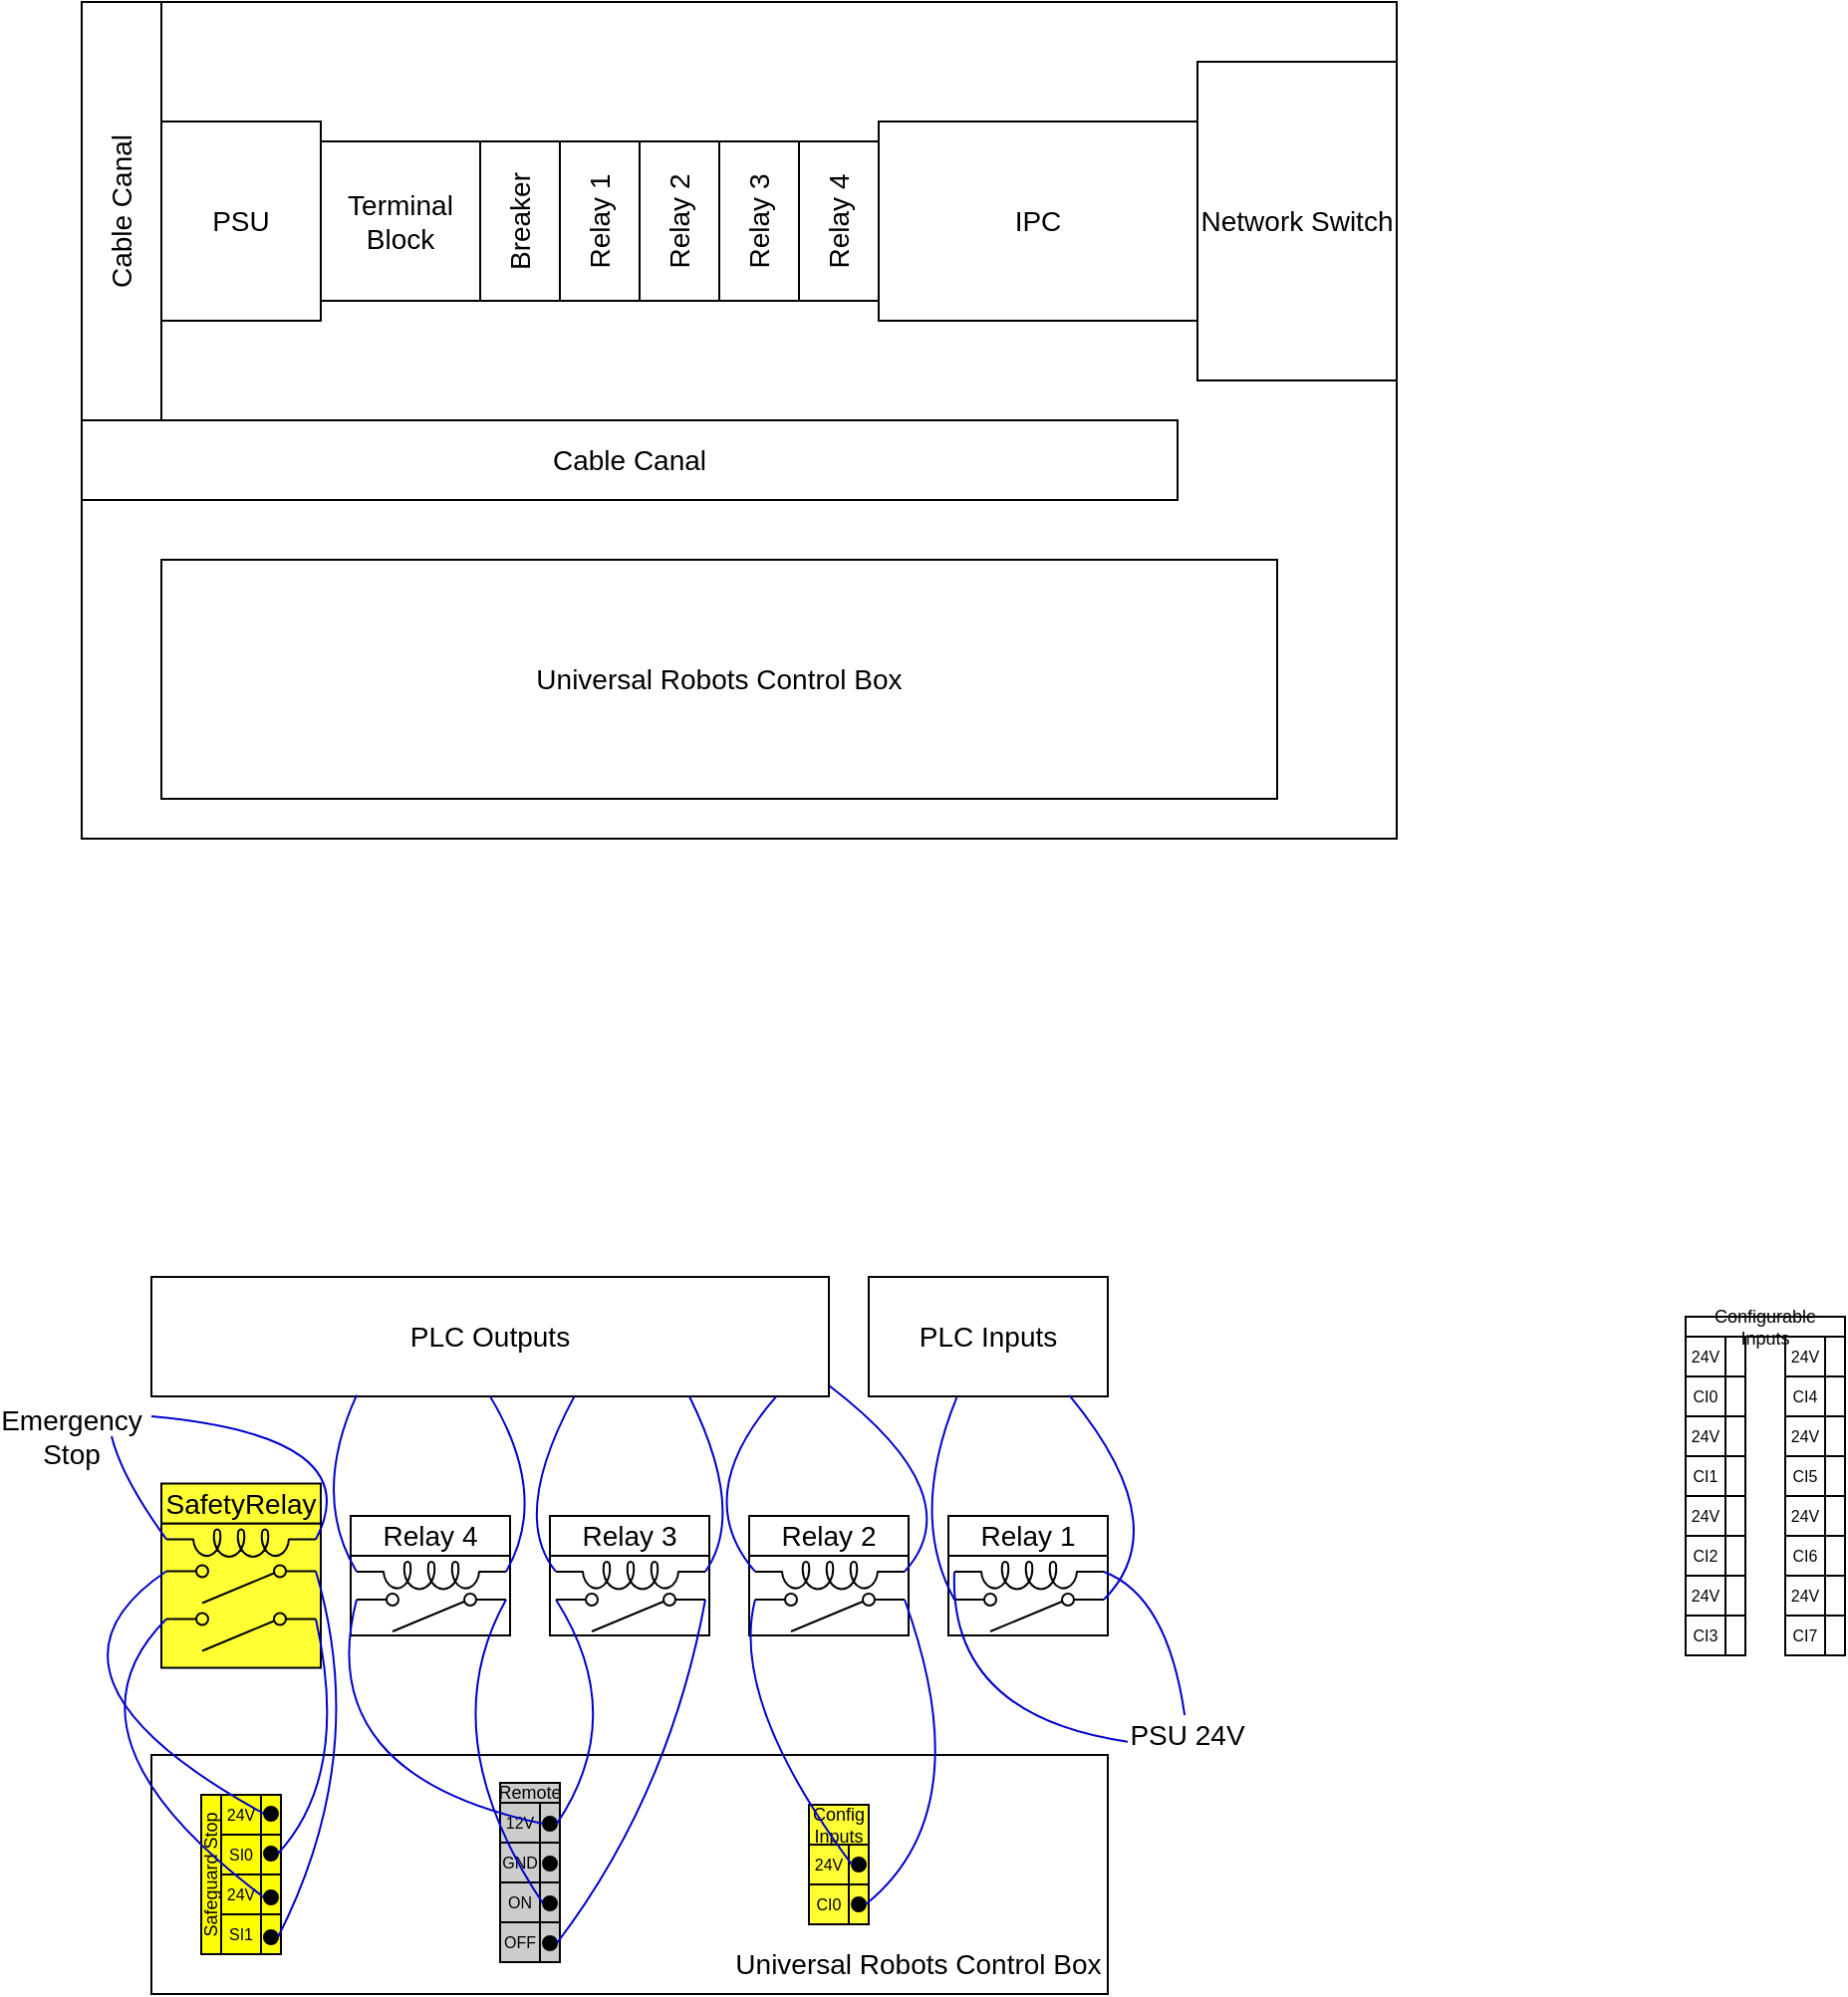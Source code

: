 <mxfile version="20.7.4" type="github">
  <diagram id="Qr0O13sCyCkaR1NoNOQS" name="Page-1">
    <mxGraphModel dx="1116" dy="590" grid="1" gridSize="10" guides="1" tooltips="1" connect="1" arrows="1" fold="1" page="1" pageScale="1" pageWidth="3300" pageHeight="4681" math="0" shadow="0">
      <root>
        <mxCell id="0" />
        <mxCell id="1" parent="0" />
        <mxCell id="ojQcFGe6-04BjamfQOLj-1" value="" style="rounded=0;whiteSpace=wrap;html=1;fillColor=none;" vertex="1" parent="1">
          <mxGeometry x="45" y="40" width="660" height="420" as="geometry" />
        </mxCell>
        <mxCell id="ojQcFGe6-04BjamfQOLj-2" value="Cable Canal" style="rounded=0;whiteSpace=wrap;html=1;fillColor=none;rotation=-90;fontSize=14;" vertex="1" parent="1">
          <mxGeometry x="-40" y="125" width="210" height="40" as="geometry" />
        </mxCell>
        <mxCell id="ojQcFGe6-04BjamfQOLj-3" value="PSU" style="rounded=0;whiteSpace=wrap;html=1;fillColor=none;fontSize=14;" vertex="1" parent="1">
          <mxGeometry x="85" y="100" width="80" height="100" as="geometry" />
        </mxCell>
        <mxCell id="ojQcFGe6-04BjamfQOLj-4" value="Terminal Block" style="rounded=0;whiteSpace=wrap;html=1;fillColor=none;fontSize=14;" vertex="1" parent="1">
          <mxGeometry x="165" y="110" width="80" height="80" as="geometry" />
        </mxCell>
        <mxCell id="ojQcFGe6-04BjamfQOLj-5" value="Breaker" style="rounded=0;whiteSpace=wrap;html=1;fillColor=none;rotation=-90;fontSize=14;" vertex="1" parent="1">
          <mxGeometry x="225" y="130" width="80" height="40" as="geometry" />
        </mxCell>
        <mxCell id="ojQcFGe6-04BjamfQOLj-13" value="Universal Robots Control Box" style="rounded=0;whiteSpace=wrap;html=1;fillColor=none;fontSize=14;" vertex="1" parent="1">
          <mxGeometry x="85" y="320" width="560" height="120" as="geometry" />
        </mxCell>
        <mxCell id="ojQcFGe6-04BjamfQOLj-14" value="&lt;div style=&quot;font-size: 14px;&quot;&gt;Relay 1&lt;/div&gt;" style="rounded=0;whiteSpace=wrap;html=1;fillColor=none;rotation=-90;fontSize=14;" vertex="1" parent="1">
          <mxGeometry x="265" y="130" width="80" height="40" as="geometry" />
        </mxCell>
        <mxCell id="ojQcFGe6-04BjamfQOLj-17" value="&lt;div style=&quot;font-size: 14px;&quot;&gt;Relay 2&lt;br&gt;&lt;/div&gt;" style="rounded=0;whiteSpace=wrap;html=1;fillColor=none;rotation=-90;fontSize=14;" vertex="1" parent="1">
          <mxGeometry x="305" y="130" width="80" height="40" as="geometry" />
        </mxCell>
        <mxCell id="ojQcFGe6-04BjamfQOLj-18" value="&lt;div style=&quot;font-size: 14px;&quot;&gt;Relay 3&lt;/div&gt;" style="rounded=0;whiteSpace=wrap;html=1;fillColor=none;rotation=-90;fontSize=14;" vertex="1" parent="1">
          <mxGeometry x="345" y="130" width="80" height="40" as="geometry" />
        </mxCell>
        <mxCell id="ojQcFGe6-04BjamfQOLj-19" value="&lt;div style=&quot;font-size: 14px;&quot;&gt;Relay 4&lt;/div&gt;" style="rounded=0;whiteSpace=wrap;html=1;fillColor=none;rotation=-90;fontSize=14;" vertex="1" parent="1">
          <mxGeometry x="385" y="130" width="80" height="40" as="geometry" />
        </mxCell>
        <mxCell id="ojQcFGe6-04BjamfQOLj-20" value="Network Switch" style="rounded=0;whiteSpace=wrap;html=1;fillColor=none;fontSize=14;" vertex="1" parent="1">
          <mxGeometry x="605" y="70" width="100" height="160" as="geometry" />
        </mxCell>
        <mxCell id="ojQcFGe6-04BjamfQOLj-21" value="IPC" style="rounded=0;whiteSpace=wrap;html=1;fillColor=none;fontSize=14;" vertex="1" parent="1">
          <mxGeometry x="445" y="100" width="160" height="100" as="geometry" />
        </mxCell>
        <mxCell id="ojQcFGe6-04BjamfQOLj-22" value="Cable Canal" style="rounded=0;whiteSpace=wrap;html=1;fillColor=none;rotation=0;fontSize=14;" vertex="1" parent="1">
          <mxGeometry x="45" y="250" width="550" height="40" as="geometry" />
        </mxCell>
        <mxCell id="ojQcFGe6-04BjamfQOLj-26" value="" style="rounded=0;whiteSpace=wrap;html=1;fillColor=none;fontSize=14;" vertex="1" parent="1">
          <mxGeometry x="80" y="920" width="480" height="120" as="geometry" />
        </mxCell>
        <mxCell id="ojQcFGe6-04BjamfQOLj-32" value="PLC Inputs" style="rounded=0;whiteSpace=wrap;html=1;fontSize=14;fillColor=none;" vertex="1" parent="1">
          <mxGeometry x="440" y="680" width="120" height="60" as="geometry" />
        </mxCell>
        <mxCell id="ojQcFGe6-04BjamfQOLj-33" value="&lt;div&gt;PLC Outputs&lt;/div&gt;" style="rounded=0;whiteSpace=wrap;html=1;fontSize=14;fillColor=none;" vertex="1" parent="1">
          <mxGeometry x="80" y="680" width="340" height="60" as="geometry" />
        </mxCell>
        <mxCell id="ojQcFGe6-04BjamfQOLj-92" value="Configurable Inputs" style="rounded=0;whiteSpace=wrap;html=1;fontSize=9;fillColor=none;rotation=0;" vertex="1" parent="1">
          <mxGeometry x="850" y="700" width="80" height="10" as="geometry" />
        </mxCell>
        <mxCell id="ojQcFGe6-04BjamfQOLj-93" value="24V" style="rounded=0;whiteSpace=wrap;html=1;fontSize=8;fillColor=none;" vertex="1" parent="1">
          <mxGeometry x="850" y="710" width="20" height="20" as="geometry" />
        </mxCell>
        <mxCell id="ojQcFGe6-04BjamfQOLj-94" value="CI0" style="rounded=0;whiteSpace=wrap;html=1;fontSize=8;fillColor=none;" vertex="1" parent="1">
          <mxGeometry x="850" y="730" width="20" height="20" as="geometry" />
        </mxCell>
        <mxCell id="ojQcFGe6-04BjamfQOLj-95" value="24V" style="rounded=0;whiteSpace=wrap;html=1;fontSize=8;fillColor=none;" vertex="1" parent="1">
          <mxGeometry x="850" y="750" width="20" height="20" as="geometry" />
        </mxCell>
        <mxCell id="ojQcFGe6-04BjamfQOLj-96" value="CI1" style="rounded=0;whiteSpace=wrap;html=1;fontSize=8;fillColor=none;" vertex="1" parent="1">
          <mxGeometry x="850" y="770" width="20" height="20" as="geometry" />
        </mxCell>
        <mxCell id="ojQcFGe6-04BjamfQOLj-97" value="" style="rounded=0;whiteSpace=wrap;html=1;fontSize=9;fillColor=none;" vertex="1" parent="1">
          <mxGeometry x="870" y="710" width="10" height="20" as="geometry" />
        </mxCell>
        <mxCell id="ojQcFGe6-04BjamfQOLj-98" value="" style="rounded=0;whiteSpace=wrap;html=1;fontSize=9;fillColor=none;" vertex="1" parent="1">
          <mxGeometry x="870" y="730" width="10" height="20" as="geometry" />
        </mxCell>
        <mxCell id="ojQcFGe6-04BjamfQOLj-99" value="" style="rounded=0;whiteSpace=wrap;html=1;fontSize=9;fillColor=none;" vertex="1" parent="1">
          <mxGeometry x="870" y="750" width="10" height="20" as="geometry" />
        </mxCell>
        <mxCell id="ojQcFGe6-04BjamfQOLj-100" value="" style="rounded=0;whiteSpace=wrap;html=1;fontSize=9;fillColor=none;" vertex="1" parent="1">
          <mxGeometry x="870" y="770" width="10" height="20" as="geometry" />
        </mxCell>
        <mxCell id="ojQcFGe6-04BjamfQOLj-101" value="24V" style="rounded=0;whiteSpace=wrap;html=1;fontSize=8;fillColor=none;" vertex="1" parent="1">
          <mxGeometry x="850" y="790" width="20" height="20" as="geometry" />
        </mxCell>
        <mxCell id="ojQcFGe6-04BjamfQOLj-102" value="CI2" style="rounded=0;whiteSpace=wrap;html=1;fontSize=8;fillColor=none;" vertex="1" parent="1">
          <mxGeometry x="850" y="810" width="20" height="20" as="geometry" />
        </mxCell>
        <mxCell id="ojQcFGe6-04BjamfQOLj-103" value="24V" style="rounded=0;whiteSpace=wrap;html=1;fontSize=8;fillColor=none;" vertex="1" parent="1">
          <mxGeometry x="850" y="830" width="20" height="20" as="geometry" />
        </mxCell>
        <mxCell id="ojQcFGe6-04BjamfQOLj-104" value="CI3" style="rounded=0;whiteSpace=wrap;html=1;fontSize=8;fillColor=none;" vertex="1" parent="1">
          <mxGeometry x="850" y="850" width="20" height="20" as="geometry" />
        </mxCell>
        <mxCell id="ojQcFGe6-04BjamfQOLj-105" value="" style="rounded=0;whiteSpace=wrap;html=1;fontSize=9;fillColor=none;" vertex="1" parent="1">
          <mxGeometry x="870" y="790" width="10" height="20" as="geometry" />
        </mxCell>
        <mxCell id="ojQcFGe6-04BjamfQOLj-106" value="" style="rounded=0;whiteSpace=wrap;html=1;fontSize=9;fillColor=none;" vertex="1" parent="1">
          <mxGeometry x="870" y="810" width="10" height="20" as="geometry" />
        </mxCell>
        <mxCell id="ojQcFGe6-04BjamfQOLj-107" value="" style="rounded=0;whiteSpace=wrap;html=1;fontSize=9;fillColor=none;" vertex="1" parent="1">
          <mxGeometry x="870" y="830" width="10" height="20" as="geometry" />
        </mxCell>
        <mxCell id="ojQcFGe6-04BjamfQOLj-108" value="" style="rounded=0;whiteSpace=wrap;html=1;fontSize=9;fillColor=none;" vertex="1" parent="1">
          <mxGeometry x="870" y="850" width="10" height="20" as="geometry" />
        </mxCell>
        <mxCell id="ojQcFGe6-04BjamfQOLj-109" value="24V" style="rounded=0;whiteSpace=wrap;html=1;fontSize=8;fillColor=none;" vertex="1" parent="1">
          <mxGeometry x="900" y="710" width="20" height="20" as="geometry" />
        </mxCell>
        <mxCell id="ojQcFGe6-04BjamfQOLj-110" value="CI4" style="rounded=0;whiteSpace=wrap;html=1;fontSize=8;fillColor=none;" vertex="1" parent="1">
          <mxGeometry x="900" y="730" width="20" height="20" as="geometry" />
        </mxCell>
        <mxCell id="ojQcFGe6-04BjamfQOLj-111" value="24V" style="rounded=0;whiteSpace=wrap;html=1;fontSize=8;fillColor=none;" vertex="1" parent="1">
          <mxGeometry x="900" y="750" width="20" height="20" as="geometry" />
        </mxCell>
        <mxCell id="ojQcFGe6-04BjamfQOLj-112" value="CI5" style="rounded=0;whiteSpace=wrap;html=1;fontSize=8;fillColor=none;" vertex="1" parent="1">
          <mxGeometry x="900" y="770" width="20" height="20" as="geometry" />
        </mxCell>
        <mxCell id="ojQcFGe6-04BjamfQOLj-113" value="" style="rounded=0;whiteSpace=wrap;html=1;fontSize=9;fillColor=none;" vertex="1" parent="1">
          <mxGeometry x="920" y="710" width="10" height="20" as="geometry" />
        </mxCell>
        <mxCell id="ojQcFGe6-04BjamfQOLj-114" value="" style="rounded=0;whiteSpace=wrap;html=1;fontSize=9;fillColor=none;" vertex="1" parent="1">
          <mxGeometry x="920" y="730" width="10" height="20" as="geometry" />
        </mxCell>
        <mxCell id="ojQcFGe6-04BjamfQOLj-115" value="" style="rounded=0;whiteSpace=wrap;html=1;fontSize=9;fillColor=none;" vertex="1" parent="1">
          <mxGeometry x="920" y="750" width="10" height="20" as="geometry" />
        </mxCell>
        <mxCell id="ojQcFGe6-04BjamfQOLj-116" value="" style="rounded=0;whiteSpace=wrap;html=1;fontSize=9;fillColor=none;" vertex="1" parent="1">
          <mxGeometry x="920" y="770" width="10" height="20" as="geometry" />
        </mxCell>
        <mxCell id="ojQcFGe6-04BjamfQOLj-117" value="24V" style="rounded=0;whiteSpace=wrap;html=1;fontSize=8;fillColor=none;" vertex="1" parent="1">
          <mxGeometry x="900" y="790" width="20" height="20" as="geometry" />
        </mxCell>
        <mxCell id="ojQcFGe6-04BjamfQOLj-118" value="CI6" style="rounded=0;whiteSpace=wrap;html=1;fontSize=8;fillColor=none;" vertex="1" parent="1">
          <mxGeometry x="900" y="810" width="20" height="20" as="geometry" />
        </mxCell>
        <mxCell id="ojQcFGe6-04BjamfQOLj-119" value="24V" style="rounded=0;whiteSpace=wrap;html=1;fontSize=8;fillColor=none;" vertex="1" parent="1">
          <mxGeometry x="900" y="830" width="20" height="20" as="geometry" />
        </mxCell>
        <mxCell id="ojQcFGe6-04BjamfQOLj-120" value="CI7" style="rounded=0;whiteSpace=wrap;html=1;fontSize=8;fillColor=none;" vertex="1" parent="1">
          <mxGeometry x="900" y="850" width="20" height="20" as="geometry" />
        </mxCell>
        <mxCell id="ojQcFGe6-04BjamfQOLj-121" value="" style="rounded=0;whiteSpace=wrap;html=1;fontSize=9;fillColor=none;" vertex="1" parent="1">
          <mxGeometry x="920" y="790" width="10" height="20" as="geometry" />
        </mxCell>
        <mxCell id="ojQcFGe6-04BjamfQOLj-122" value="" style="rounded=0;whiteSpace=wrap;html=1;fontSize=9;fillColor=none;" vertex="1" parent="1">
          <mxGeometry x="920" y="810" width="10" height="20" as="geometry" />
        </mxCell>
        <mxCell id="ojQcFGe6-04BjamfQOLj-123" value="" style="rounded=0;whiteSpace=wrap;html=1;fontSize=9;fillColor=none;" vertex="1" parent="1">
          <mxGeometry x="920" y="830" width="10" height="20" as="geometry" />
        </mxCell>
        <mxCell id="ojQcFGe6-04BjamfQOLj-124" value="" style="rounded=0;whiteSpace=wrap;html=1;fontSize=9;fillColor=none;" vertex="1" parent="1">
          <mxGeometry x="920" y="850" width="10" height="20" as="geometry" />
        </mxCell>
        <mxCell id="ojQcFGe6-04BjamfQOLj-158" value="" style="group" vertex="1" connectable="0" parent="1">
          <mxGeometry x="105" y="940" width="45" height="80" as="geometry" />
        </mxCell>
        <mxCell id="ojQcFGe6-04BjamfQOLj-41" value="&lt;div style=&quot;font-size: 9px;&quot;&gt;Safeguard Stop&lt;/div&gt;" style="rounded=0;whiteSpace=wrap;html=1;fontSize=9;fillColor=#ffff00;rotation=-90;" vertex="1" parent="ojQcFGe6-04BjamfQOLj-158">
          <mxGeometry x="-35" y="35" width="80" height="10" as="geometry" />
        </mxCell>
        <mxCell id="ojQcFGe6-04BjamfQOLj-42" value="24V" style="rounded=0;whiteSpace=wrap;html=1;fontSize=8;fillColor=#ffff00;" vertex="1" parent="ojQcFGe6-04BjamfQOLj-158">
          <mxGeometry x="10" width="20" height="20" as="geometry" />
        </mxCell>
        <mxCell id="ojQcFGe6-04BjamfQOLj-43" value="SI0" style="rounded=0;whiteSpace=wrap;html=1;fontSize=8;fillColor=#ffff00;" vertex="1" parent="ojQcFGe6-04BjamfQOLj-158">
          <mxGeometry x="10" y="20" width="20" height="20" as="geometry" />
        </mxCell>
        <mxCell id="ojQcFGe6-04BjamfQOLj-44" value="24V" style="rounded=0;whiteSpace=wrap;html=1;fontSize=8;fillColor=#ffff00;" vertex="1" parent="ojQcFGe6-04BjamfQOLj-158">
          <mxGeometry x="10" y="40" width="20" height="20" as="geometry" />
        </mxCell>
        <mxCell id="ojQcFGe6-04BjamfQOLj-45" value="SI1" style="rounded=0;whiteSpace=wrap;html=1;fontSize=8;fillColor=#ffff00;" vertex="1" parent="ojQcFGe6-04BjamfQOLj-158">
          <mxGeometry x="10" y="60" width="20" height="20" as="geometry" />
        </mxCell>
        <mxCell id="ojQcFGe6-04BjamfQOLj-46" value="" style="rounded=0;whiteSpace=wrap;html=1;fontSize=9;fillColor=#ffff00;" vertex="1" parent="ojQcFGe6-04BjamfQOLj-158">
          <mxGeometry x="30" width="10" height="20" as="geometry" />
        </mxCell>
        <mxCell id="ojQcFGe6-04BjamfQOLj-47" value="" style="rounded=0;whiteSpace=wrap;html=1;fontSize=9;fillColor=#ffff00;" vertex="1" parent="ojQcFGe6-04BjamfQOLj-158">
          <mxGeometry x="30" y="20" width="10" height="20" as="geometry" />
        </mxCell>
        <mxCell id="ojQcFGe6-04BjamfQOLj-48" value="" style="rounded=0;whiteSpace=wrap;html=1;fontSize=9;fillColor=#ffff00;" vertex="1" parent="ojQcFGe6-04BjamfQOLj-158">
          <mxGeometry x="30" y="40" width="10" height="20" as="geometry" />
        </mxCell>
        <mxCell id="ojQcFGe6-04BjamfQOLj-49" value="" style="rounded=0;whiteSpace=wrap;html=1;fontSize=9;fillColor=#ffff00;" vertex="1" parent="ojQcFGe6-04BjamfQOLj-158">
          <mxGeometry x="30" y="60" width="10" height="20" as="geometry" />
        </mxCell>
        <mxCell id="ojQcFGe6-04BjamfQOLj-188" value="" style="ellipse;whiteSpace=wrap;html=1;strokeColor=#000000;fontSize=8;fillColor=#000000;" vertex="1" parent="ojQcFGe6-04BjamfQOLj-158">
          <mxGeometry x="31.5" y="26" width="7" height="7" as="geometry" />
        </mxCell>
        <mxCell id="ojQcFGe6-04BjamfQOLj-189" value="" style="ellipse;whiteSpace=wrap;html=1;strokeColor=#000000;fontSize=8;fillColor=#000000;" vertex="1" parent="ojQcFGe6-04BjamfQOLj-158">
          <mxGeometry x="31.5" y="6" width="7" height="7" as="geometry" />
        </mxCell>
        <mxCell id="ojQcFGe6-04BjamfQOLj-190" value="" style="ellipse;whiteSpace=wrap;html=1;strokeColor=#000000;fontSize=8;fillColor=#000000;" vertex="1" parent="ojQcFGe6-04BjamfQOLj-158">
          <mxGeometry x="31.5" y="68" width="7" height="7" as="geometry" />
        </mxCell>
        <mxCell id="ojQcFGe6-04BjamfQOLj-191" value="" style="ellipse;whiteSpace=wrap;html=1;strokeColor=#000000;fontSize=8;fillColor=#000000;" vertex="1" parent="ojQcFGe6-04BjamfQOLj-158">
          <mxGeometry x="31.5" y="48" width="7" height="7" as="geometry" />
        </mxCell>
        <mxCell id="ojQcFGe6-04BjamfQOLj-159" value="" style="group" vertex="1" connectable="0" parent="1">
          <mxGeometry x="255" y="934" width="30" height="90" as="geometry" />
        </mxCell>
        <mxCell id="ojQcFGe6-04BjamfQOLj-50" value="Remote" style="rounded=0;whiteSpace=wrap;html=1;fontSize=9;fillColor=#CCCCCC;rotation=0;" vertex="1" parent="ojQcFGe6-04BjamfQOLj-159">
          <mxGeometry width="30" height="10" as="geometry" />
        </mxCell>
        <mxCell id="ojQcFGe6-04BjamfQOLj-51" value="12V" style="rounded=0;whiteSpace=wrap;html=1;fontSize=8;fillColor=#CCCCCC;" vertex="1" parent="ojQcFGe6-04BjamfQOLj-159">
          <mxGeometry y="10" width="20" height="20" as="geometry" />
        </mxCell>
        <mxCell id="ojQcFGe6-04BjamfQOLj-52" value="GND" style="rounded=0;whiteSpace=wrap;html=1;fontSize=8;fillColor=#CCCCCC;" vertex="1" parent="ojQcFGe6-04BjamfQOLj-159">
          <mxGeometry y="30" width="20" height="20" as="geometry" />
        </mxCell>
        <mxCell id="ojQcFGe6-04BjamfQOLj-53" value="ON" style="rounded=0;whiteSpace=wrap;html=1;fontSize=8;fillColor=#CCCCCC;" vertex="1" parent="ojQcFGe6-04BjamfQOLj-159">
          <mxGeometry y="50" width="20" height="20" as="geometry" />
        </mxCell>
        <mxCell id="ojQcFGe6-04BjamfQOLj-54" value="OFF" style="rounded=0;whiteSpace=wrap;html=1;fontSize=8;fillColor=#CCCCCC;" vertex="1" parent="ojQcFGe6-04BjamfQOLj-159">
          <mxGeometry y="70" width="20" height="20" as="geometry" />
        </mxCell>
        <mxCell id="ojQcFGe6-04BjamfQOLj-55" value="" style="rounded=0;whiteSpace=wrap;html=1;fontSize=9;fillColor=#CCCCCC;" vertex="1" parent="ojQcFGe6-04BjamfQOLj-159">
          <mxGeometry x="20" y="10" width="10" height="20" as="geometry" />
        </mxCell>
        <mxCell id="ojQcFGe6-04BjamfQOLj-56" value="" style="rounded=0;whiteSpace=wrap;html=1;fontSize=9;fillColor=#CCCCCC;" vertex="1" parent="ojQcFGe6-04BjamfQOLj-159">
          <mxGeometry x="20" y="30" width="10" height="20" as="geometry" />
        </mxCell>
        <mxCell id="ojQcFGe6-04BjamfQOLj-57" value="" style="rounded=0;whiteSpace=wrap;html=1;fontSize=9;fillColor=#CCCCCC;" vertex="1" parent="ojQcFGe6-04BjamfQOLj-159">
          <mxGeometry x="20" y="50" width="10" height="20" as="geometry" />
        </mxCell>
        <mxCell id="ojQcFGe6-04BjamfQOLj-58" value="" style="rounded=0;whiteSpace=wrap;html=1;fontSize=9;fillColor=#CCCCCC;" vertex="1" parent="ojQcFGe6-04BjamfQOLj-159">
          <mxGeometry x="20" y="70" width="10" height="20" as="geometry" />
        </mxCell>
        <mxCell id="ojQcFGe6-04BjamfQOLj-184" value="" style="ellipse;whiteSpace=wrap;html=1;strokeColor=#000000;fontSize=8;fillColor=#000000;" vertex="1" parent="ojQcFGe6-04BjamfQOLj-159">
          <mxGeometry x="21.5" y="77" width="7" height="7" as="geometry" />
        </mxCell>
        <mxCell id="ojQcFGe6-04BjamfQOLj-185" value="" style="ellipse;whiteSpace=wrap;html=1;strokeColor=#000000;fontSize=8;fillColor=#000000;" vertex="1" parent="ojQcFGe6-04BjamfQOLj-159">
          <mxGeometry x="21.5" y="57" width="7" height="7" as="geometry" />
        </mxCell>
        <mxCell id="ojQcFGe6-04BjamfQOLj-186" value="" style="ellipse;whiteSpace=wrap;html=1;strokeColor=#000000;fontSize=8;fillColor=#000000;" vertex="1" parent="ojQcFGe6-04BjamfQOLj-159">
          <mxGeometry x="21.5" y="37" width="7" height="7" as="geometry" />
        </mxCell>
        <mxCell id="ojQcFGe6-04BjamfQOLj-187" value="" style="ellipse;whiteSpace=wrap;html=1;strokeColor=#000000;fontSize=8;fillColor=#000000;" vertex="1" parent="ojQcFGe6-04BjamfQOLj-159">
          <mxGeometry x="21.5" y="17" width="7" height="7" as="geometry" />
        </mxCell>
        <mxCell id="ojQcFGe6-04BjamfQOLj-160" value="" style="group" vertex="1" connectable="0" parent="1">
          <mxGeometry x="410" y="945" width="30" height="60" as="geometry" />
        </mxCell>
        <mxCell id="ojQcFGe6-04BjamfQOLj-125" value="&lt;div&gt;Config Inputs&lt;/div&gt;" style="rounded=0;whiteSpace=wrap;html=1;fontSize=9;fillColor=#FFFF33;rotation=0;" vertex="1" parent="ojQcFGe6-04BjamfQOLj-160">
          <mxGeometry width="30" height="20" as="geometry" />
        </mxCell>
        <mxCell id="ojQcFGe6-04BjamfQOLj-126" value="24V" style="rounded=0;whiteSpace=wrap;html=1;fontSize=8;fillColor=#FFFF33;" vertex="1" parent="ojQcFGe6-04BjamfQOLj-160">
          <mxGeometry y="20" width="20" height="20" as="geometry" />
        </mxCell>
        <mxCell id="ojQcFGe6-04BjamfQOLj-127" value="CI0" style="rounded=0;whiteSpace=wrap;html=1;fontSize=8;fillColor=#FFFF33;" vertex="1" parent="ojQcFGe6-04BjamfQOLj-160">
          <mxGeometry y="40" width="20" height="20" as="geometry" />
        </mxCell>
        <mxCell id="ojQcFGe6-04BjamfQOLj-130" value="" style="rounded=0;whiteSpace=wrap;html=1;fontSize=9;fillColor=#FFFF33;" vertex="1" parent="ojQcFGe6-04BjamfQOLj-160">
          <mxGeometry x="20" y="20" width="10" height="20" as="geometry" />
        </mxCell>
        <mxCell id="ojQcFGe6-04BjamfQOLj-131" value="" style="rounded=0;whiteSpace=wrap;html=1;fontSize=9;fillColor=#FFFF33;" vertex="1" parent="ojQcFGe6-04BjamfQOLj-160">
          <mxGeometry x="20" y="40" width="10" height="20" as="geometry" />
        </mxCell>
        <mxCell id="ojQcFGe6-04BjamfQOLj-180" value="" style="ellipse;whiteSpace=wrap;html=1;strokeColor=#000000;fontSize=8;fillColor=#000000;" vertex="1" parent="ojQcFGe6-04BjamfQOLj-160">
          <mxGeometry x="21.5" y="46.5" width="7" height="7" as="geometry" />
        </mxCell>
        <mxCell id="ojQcFGe6-04BjamfQOLj-183" value="" style="ellipse;whiteSpace=wrap;html=1;strokeColor=#000000;fontSize=8;fillColor=#000000;" vertex="1" parent="ojQcFGe6-04BjamfQOLj-160">
          <mxGeometry x="21.5" y="26.5" width="7" height="7" as="geometry" />
        </mxCell>
        <mxCell id="ojQcFGe6-04BjamfQOLj-207" value="Universal Robots Control Box" style="text;html=1;strokeColor=none;fillColor=none;align=center;verticalAlign=middle;whiteSpace=wrap;rounded=0;fontSize=14;" vertex="1" parent="1">
          <mxGeometry x="370" y="1010" width="190" height="30" as="geometry" />
        </mxCell>
        <mxCell id="ojQcFGe6-04BjamfQOLj-215" value="" style="group" vertex="1" connectable="0" parent="1">
          <mxGeometry x="85" y="783.75" width="80" height="92.5" as="geometry" />
        </mxCell>
        <mxCell id="ojQcFGe6-04BjamfQOLj-165" value="" style="rounded=0;whiteSpace=wrap;html=1;fontSize=14;fillColor=#FFFF33;rotation=90;" vertex="1" parent="ojQcFGe6-04BjamfQOLj-215">
          <mxGeometry x="3.75" y="16.25" width="72.5" height="80" as="geometry" />
        </mxCell>
        <mxCell id="ojQcFGe6-04BjamfQOLj-161" value="SafetyRelay" style="rounded=0;whiteSpace=wrap;html=1;fillColor=#FFFF33;rotation=0;fontSize=14;" vertex="1" parent="ojQcFGe6-04BjamfQOLj-215">
          <mxGeometry width="80" height="20" as="geometry" />
        </mxCell>
        <mxCell id="ojQcFGe6-04BjamfQOLj-163" value="" style="shape=mxgraph.electrical.electro-mechanical.singleSwitch;aspect=fixed;elSwitchState=off;fontSize=14;fillColor=#FFFF33;rotation=180;" vertex="1" parent="ojQcFGe6-04BjamfQOLj-215">
          <mxGeometry x="2.5" y="40" width="75" height="20" as="geometry" />
        </mxCell>
        <mxCell id="ojQcFGe6-04BjamfQOLj-164" value="" style="pointerEvents=1;verticalLabelPosition=bottom;shadow=0;dashed=0;align=center;html=1;verticalAlign=top;shape=mxgraph.electrical.inductors.inductor_5;fontSize=14;fillColor=#FFFF33;rotation=180;" vertex="1" parent="ojQcFGe6-04BjamfQOLj-215">
          <mxGeometry x="2.5" y="23" width="75" height="14" as="geometry" />
        </mxCell>
        <mxCell id="ojQcFGe6-04BjamfQOLj-167" value="" style="shape=mxgraph.electrical.electro-mechanical.singleSwitch;aspect=fixed;elSwitchState=off;fontSize=14;fillColor=#FFFF33;rotation=180;" vertex="1" parent="ojQcFGe6-04BjamfQOLj-215">
          <mxGeometry x="2.5" y="64" width="75" height="20" as="geometry" />
        </mxCell>
        <mxCell id="ojQcFGe6-04BjamfQOLj-241" value="" style="endArrow=none;html=1;fontSize=14;curved=1;exitX=1;exitY=0.645;exitDx=0;exitDy=0;exitPerimeter=0;strokeColor=#0000CC;" edge="1" parent="ojQcFGe6-04BjamfQOLj-215" source="ojQcFGe6-04BjamfQOLj-164">
          <mxGeometry width="50" height="50" relative="1" as="geometry">
            <mxPoint x="3" y="34.88" as="sourcePoint" />
            <mxPoint x="-25" y="-23.75" as="targetPoint" />
            <Array as="points">
              <mxPoint x="-20" y="-3.09" />
            </Array>
          </mxGeometry>
        </mxCell>
        <mxCell id="ojQcFGe6-04BjamfQOLj-216" value="" style="group" vertex="1" connectable="0" parent="1">
          <mxGeometry x="280" y="800" width="80" height="60" as="geometry" />
        </mxCell>
        <mxCell id="ojQcFGe6-04BjamfQOLj-206" value="" style="rounded=0;whiteSpace=wrap;html=1;fontSize=14;fillColor=none;rotation=90;" vertex="1" parent="ojQcFGe6-04BjamfQOLj-216">
          <mxGeometry x="20" width="40" height="80" as="geometry" />
        </mxCell>
        <mxCell id="ojQcFGe6-04BjamfQOLj-202" value="&lt;div style=&quot;font-size: 14px;&quot;&gt;Relay 3&lt;/div&gt;" style="rounded=0;whiteSpace=wrap;html=1;fillColor=none;rotation=0;fontSize=14;" vertex="1" parent="ojQcFGe6-04BjamfQOLj-216">
          <mxGeometry width="80" height="20" as="geometry" />
        </mxCell>
        <mxCell id="ojQcFGe6-04BjamfQOLj-204" value="" style="shape=mxgraph.electrical.electro-mechanical.singleSwitch;aspect=fixed;elSwitchState=off;fontSize=14;fillColor=none;rotation=180;" vertex="1" parent="ojQcFGe6-04BjamfQOLj-216">
          <mxGeometry x="3" y="38" width="75" height="20" as="geometry" />
        </mxCell>
        <mxCell id="ojQcFGe6-04BjamfQOLj-205" value="" style="pointerEvents=1;verticalLabelPosition=bottom;shadow=0;dashed=0;align=center;html=1;verticalAlign=top;shape=mxgraph.electrical.inductors.inductor_5;fontSize=14;fillColor=none;rotation=180;" vertex="1" parent="ojQcFGe6-04BjamfQOLj-216">
          <mxGeometry x="3" y="23" width="75" height="14" as="geometry" />
        </mxCell>
        <mxCell id="ojQcFGe6-04BjamfQOLj-217" value="" style="group" vertex="1" connectable="0" parent="1">
          <mxGeometry x="180" y="800" width="80" height="60" as="geometry" />
        </mxCell>
        <mxCell id="ojQcFGe6-04BjamfQOLj-218" value="" style="rounded=0;whiteSpace=wrap;html=1;fontSize=14;fillColor=none;rotation=90;" vertex="1" parent="ojQcFGe6-04BjamfQOLj-217">
          <mxGeometry x="20" width="40" height="80" as="geometry" />
        </mxCell>
        <mxCell id="ojQcFGe6-04BjamfQOLj-219" value="&lt;div style=&quot;font-size: 14px;&quot;&gt;Relay 4&lt;br&gt;&lt;/div&gt;" style="rounded=0;whiteSpace=wrap;html=1;fillColor=none;rotation=0;fontSize=14;" vertex="1" parent="ojQcFGe6-04BjamfQOLj-217">
          <mxGeometry width="80" height="20" as="geometry" />
        </mxCell>
        <mxCell id="ojQcFGe6-04BjamfQOLj-220" value="" style="shape=mxgraph.electrical.electro-mechanical.singleSwitch;aspect=fixed;elSwitchState=off;fontSize=14;fillColor=none;rotation=180;" vertex="1" parent="ojQcFGe6-04BjamfQOLj-217">
          <mxGeometry x="3" y="38" width="75" height="20" as="geometry" />
        </mxCell>
        <mxCell id="ojQcFGe6-04BjamfQOLj-221" value="" style="pointerEvents=1;verticalLabelPosition=bottom;shadow=0;dashed=0;align=center;html=1;verticalAlign=top;shape=mxgraph.electrical.inductors.inductor_5;fontSize=14;fillColor=none;rotation=180;" vertex="1" parent="ojQcFGe6-04BjamfQOLj-217">
          <mxGeometry x="3" y="23" width="75" height="14" as="geometry" />
        </mxCell>
        <mxCell id="ojQcFGe6-04BjamfQOLj-223" value="" style="group" vertex="1" connectable="0" parent="1">
          <mxGeometry x="380" y="800" width="80" height="60" as="geometry" />
        </mxCell>
        <mxCell id="ojQcFGe6-04BjamfQOLj-224" value="" style="rounded=0;whiteSpace=wrap;html=1;fontSize=14;fillColor=none;rotation=90;" vertex="1" parent="ojQcFGe6-04BjamfQOLj-223">
          <mxGeometry x="20" width="40" height="80" as="geometry" />
        </mxCell>
        <mxCell id="ojQcFGe6-04BjamfQOLj-225" value="&lt;div style=&quot;font-size: 14px;&quot;&gt;Relay 2&lt;br&gt;&lt;/div&gt;" style="rounded=0;whiteSpace=wrap;html=1;fillColor=none;rotation=0;fontSize=14;" vertex="1" parent="ojQcFGe6-04BjamfQOLj-223">
          <mxGeometry width="80" height="20" as="geometry" />
        </mxCell>
        <mxCell id="ojQcFGe6-04BjamfQOLj-226" value="" style="shape=mxgraph.electrical.electro-mechanical.singleSwitch;aspect=fixed;elSwitchState=off;fontSize=14;fillColor=none;rotation=180;" vertex="1" parent="ojQcFGe6-04BjamfQOLj-223">
          <mxGeometry x="3" y="38" width="75" height="20" as="geometry" />
        </mxCell>
        <mxCell id="ojQcFGe6-04BjamfQOLj-227" value="" style="pointerEvents=1;verticalLabelPosition=bottom;shadow=0;dashed=0;align=center;html=1;verticalAlign=top;shape=mxgraph.electrical.inductors.inductor_5;fontSize=14;fillColor=none;rotation=180;" vertex="1" parent="ojQcFGe6-04BjamfQOLj-223">
          <mxGeometry x="3" y="23" width="75" height="14" as="geometry" />
        </mxCell>
        <mxCell id="ojQcFGe6-04BjamfQOLj-228" value="" style="group" vertex="1" connectable="0" parent="1">
          <mxGeometry x="480" y="800" width="80" height="60" as="geometry" />
        </mxCell>
        <mxCell id="ojQcFGe6-04BjamfQOLj-229" value="" style="rounded=0;whiteSpace=wrap;html=1;fontSize=14;fillColor=none;rotation=90;" vertex="1" parent="ojQcFGe6-04BjamfQOLj-228">
          <mxGeometry x="20" width="40" height="80" as="geometry" />
        </mxCell>
        <mxCell id="ojQcFGe6-04BjamfQOLj-230" value="&lt;div style=&quot;font-size: 14px;&quot;&gt;Relay 1&lt;br&gt;&lt;/div&gt;" style="rounded=0;whiteSpace=wrap;html=1;fillColor=none;rotation=0;fontSize=14;" vertex="1" parent="ojQcFGe6-04BjamfQOLj-228">
          <mxGeometry width="80" height="20" as="geometry" />
        </mxCell>
        <mxCell id="ojQcFGe6-04BjamfQOLj-231" value="" style="shape=mxgraph.electrical.electro-mechanical.singleSwitch;aspect=fixed;elSwitchState=off;fontSize=14;fillColor=none;rotation=180;" vertex="1" parent="ojQcFGe6-04BjamfQOLj-228">
          <mxGeometry x="3" y="38" width="75" height="20" as="geometry" />
        </mxCell>
        <mxCell id="ojQcFGe6-04BjamfQOLj-232" value="" style="pointerEvents=1;verticalLabelPosition=bottom;shadow=0;dashed=0;align=center;html=1;verticalAlign=top;shape=mxgraph.electrical.inductors.inductor_5;fontSize=14;fillColor=none;rotation=180;" vertex="1" parent="ojQcFGe6-04BjamfQOLj-228">
          <mxGeometry x="3" y="23" width="75" height="14" as="geometry" />
        </mxCell>
        <mxCell id="ojQcFGe6-04BjamfQOLj-235" value="" style="endArrow=none;html=1;fontSize=14;curved=1;entryX=0.303;entryY=0.989;entryDx=0;entryDy=0;exitX=1;exitY=0.645;exitDx=0;exitDy=0;exitPerimeter=0;entryPerimeter=0;strokeColor=#0000CC;" edge="1" parent="1" source="ojQcFGe6-04BjamfQOLj-221" target="ojQcFGe6-04BjamfQOLj-33">
          <mxGeometry width="50" height="50" relative="1" as="geometry">
            <mxPoint x="107.5" y="831.72" as="sourcePoint" />
            <mxPoint x="125" y="760" as="targetPoint" />
            <Array as="points">
              <mxPoint x="160" y="790" />
            </Array>
          </mxGeometry>
        </mxCell>
        <mxCell id="ojQcFGe6-04BjamfQOLj-236" value="" style="endArrow=none;html=1;fontSize=14;curved=1;exitX=0;exitY=0.645;exitDx=0;exitDy=0;exitPerimeter=0;strokeColor=#0000CC;" edge="1" parent="1" source="ojQcFGe6-04BjamfQOLj-221">
          <mxGeometry width="50" height="50" relative="1" as="geometry">
            <mxPoint x="265" y="815.86" as="sourcePoint" />
            <mxPoint x="250" y="740" as="targetPoint" />
            <Array as="points">
              <mxPoint x="280" y="790" />
            </Array>
          </mxGeometry>
        </mxCell>
        <mxCell id="ojQcFGe6-04BjamfQOLj-237" value="" style="endArrow=none;html=1;fontSize=14;curved=1;exitX=0;exitY=0.645;exitDx=0;exitDy=0;exitPerimeter=0;strokeColor=#0000CC;" edge="1" parent="1" source="ojQcFGe6-04BjamfQOLj-205">
          <mxGeometry width="50" height="50" relative="1" as="geometry">
            <mxPoint x="351.25" y="830" as="sourcePoint" />
            <mxPoint x="350" y="740" as="targetPoint" />
            <Array as="points">
              <mxPoint x="378.75" y="798.28" />
            </Array>
          </mxGeometry>
        </mxCell>
        <mxCell id="ojQcFGe6-04BjamfQOLj-238" value="" style="endArrow=none;html=1;fontSize=14;curved=1;entryX=1.001;entryY=0.913;entryDx=0;entryDy=0;exitX=0;exitY=0.645;exitDx=0;exitDy=0;exitPerimeter=0;entryPerimeter=0;strokeColor=#0000CC;" edge="1" parent="1" source="ojQcFGe6-04BjamfQOLj-227" target="ojQcFGe6-04BjamfQOLj-33">
          <mxGeometry width="50" height="50" relative="1" as="geometry">
            <mxPoint x="465" y="821.72" as="sourcePoint" />
            <mxPoint x="467.5" y="750" as="targetPoint" />
            <Array as="points">
              <mxPoint x="492.5" y="790" />
            </Array>
          </mxGeometry>
        </mxCell>
        <mxCell id="ojQcFGe6-04BjamfQOLj-239" value="" style="endArrow=none;html=1;fontSize=14;curved=1;entryX=0.624;entryY=1.003;entryDx=0;entryDy=0;exitX=1;exitY=0.645;exitDx=0;exitDy=0;exitPerimeter=0;entryPerimeter=0;strokeColor=#0000CC;" edge="1" parent="1" source="ojQcFGe6-04BjamfQOLj-205" target="ojQcFGe6-04BjamfQOLj-33">
          <mxGeometry width="50" height="50" relative="1" as="geometry">
            <mxPoint x="262.88" y="837.37" as="sourcePoint" />
            <mxPoint x="290.12" y="750.0" as="targetPoint" />
            <Array as="points">
              <mxPoint x="260" y="800" />
            </Array>
          </mxGeometry>
        </mxCell>
        <mxCell id="ojQcFGe6-04BjamfQOLj-240" value="" style="endArrow=none;html=1;fontSize=14;curved=1;entryX=0.922;entryY=1.003;entryDx=0;entryDy=0;exitX=1;exitY=0.645;exitDx=0;exitDy=0;exitPerimeter=0;entryPerimeter=0;strokeColor=#0000CC;" edge="1" parent="1" source="ojQcFGe6-04BjamfQOLj-227" target="ojQcFGe6-04BjamfQOLj-33">
          <mxGeometry width="50" height="50" relative="1" as="geometry">
            <mxPoint x="362.88" y="830" as="sourcePoint" />
            <mxPoint x="390.12" y="742.63" as="targetPoint" />
            <Array as="points">
              <mxPoint x="350" y="790" />
            </Array>
          </mxGeometry>
        </mxCell>
        <mxCell id="ojQcFGe6-04BjamfQOLj-242" value="" style="endArrow=none;html=1;fontSize=14;curved=1;exitX=0;exitY=0.645;exitDx=0;exitDy=0;exitPerimeter=0;strokeColor=#0000CC;" edge="1" parent="1" source="ojQcFGe6-04BjamfQOLj-164">
          <mxGeometry width="50" height="50" relative="1" as="geometry">
            <mxPoint x="163" y="818.63" as="sourcePoint" />
            <mxPoint x="80" y="750" as="targetPoint" />
            <Array as="points">
              <mxPoint x="190" y="760" />
            </Array>
          </mxGeometry>
        </mxCell>
        <mxCell id="ojQcFGe6-04BjamfQOLj-243" value="Emergency Stop" style="text;html=1;strokeColor=none;fillColor=none;align=center;verticalAlign=middle;whiteSpace=wrap;rounded=0;fontSize=14;" vertex="1" parent="1">
          <mxGeometry x="10" y="745" width="60" height="30" as="geometry" />
        </mxCell>
        <mxCell id="ojQcFGe6-04BjamfQOLj-244" value="" style="endArrow=none;html=1;fontSize=14;curved=1;entryX=1;entryY=0.8;entryDx=0;entryDy=0;exitX=0;exitY=0.5;exitDx=0;exitDy=0;strokeColor=#0000CC;" edge="1" parent="1" source="ojQcFGe6-04BjamfQOLj-189" target="ojQcFGe6-04BjamfQOLj-163">
          <mxGeometry width="50" height="50" relative="1" as="geometry">
            <mxPoint x="128" y="978.63" as="sourcePoint" />
            <mxPoint x="128.02" y="890.0" as="targetPoint" />
            <Array as="points">
              <mxPoint x="10" y="880" />
            </Array>
          </mxGeometry>
        </mxCell>
        <mxCell id="ojQcFGe6-04BjamfQOLj-245" value="" style="endArrow=none;html=1;fontSize=14;curved=1;exitX=1;exitY=0.5;exitDx=0;exitDy=0;entryX=0;entryY=0.8;entryDx=0;entryDy=0;strokeColor=#0000CC;" edge="1" parent="1" source="ojQcFGe6-04BjamfQOLj-190" target="ojQcFGe6-04BjamfQOLj-163">
          <mxGeometry width="50" height="50" relative="1" as="geometry">
            <mxPoint x="188" y="957.97" as="sourcePoint" />
            <mxPoint x="180.0" y="870" as="targetPoint" />
            <Array as="points">
              <mxPoint x="190" y="920" />
            </Array>
          </mxGeometry>
        </mxCell>
        <mxCell id="ojQcFGe6-04BjamfQOLj-246" value="" style="endArrow=none;html=1;fontSize=14;curved=1;entryX=1;entryY=0.8;entryDx=0;entryDy=0;exitX=0;exitY=0.5;exitDx=0;exitDy=0;strokeColor=#0000CC;" edge="1" parent="1" source="ojQcFGe6-04BjamfQOLj-191" target="ojQcFGe6-04BjamfQOLj-167">
          <mxGeometry width="50" height="50" relative="1" as="geometry">
            <mxPoint x="51.49" y="948.63" as="sourcePoint" />
            <mxPoint x="51.51" y="860.0" as="targetPoint" />
            <Array as="points">
              <mxPoint x="28.49" y="910.66" />
            </Array>
          </mxGeometry>
        </mxCell>
        <mxCell id="ojQcFGe6-04BjamfQOLj-247" value="" style="endArrow=none;html=1;fontSize=14;curved=1;exitX=1;exitY=0.5;exitDx=0;exitDy=0;entryX=0;entryY=0.8;entryDx=0;entryDy=0;strokeColor=#0000CC;" edge="1" parent="1" source="ojQcFGe6-04BjamfQOLj-188" target="ojQcFGe6-04BjamfQOLj-167">
          <mxGeometry width="50" height="50" relative="1" as="geometry">
            <mxPoint x="158" y="965" as="sourcePoint" />
            <mxPoint x="150.0" y="877.03" as="targetPoint" />
            <Array as="points">
              <mxPoint x="180" y="930" />
            </Array>
          </mxGeometry>
        </mxCell>
        <mxCell id="ojQcFGe6-04BjamfQOLj-248" value="" style="endArrow=none;html=1;fontSize=14;curved=1;entryX=1;entryY=0.8;entryDx=0;entryDy=0;exitX=0;exitY=0.5;exitDx=0;exitDy=0;strokeColor=#0000CC;" edge="1" parent="1" source="ojQcFGe6-04BjamfQOLj-187" target="ojQcFGe6-04BjamfQOLj-220">
          <mxGeometry width="50" height="50" relative="1" as="geometry">
            <mxPoint x="258.01" y="1016" as="sourcePoint" />
            <mxPoint x="209.01" y="876.25" as="targetPoint" />
            <Array as="points">
              <mxPoint x="160" y="930" />
            </Array>
          </mxGeometry>
        </mxCell>
        <mxCell id="ojQcFGe6-04BjamfQOLj-249" value="" style="endArrow=none;html=1;fontSize=14;curved=1;exitX=1;exitY=0.5;exitDx=0;exitDy=0;entryX=1;entryY=0.8;entryDx=0;entryDy=0;strokeColor=#0000CC;" edge="1" parent="1" source="ojQcFGe6-04BjamfQOLj-187" target="ojQcFGe6-04BjamfQOLj-204">
          <mxGeometry width="50" height="50" relative="1" as="geometry">
            <mxPoint x="265.0" y="977.75" as="sourcePoint" />
            <mxPoint x="284" y="860" as="targetPoint" />
            <Array as="points">
              <mxPoint x="320" y="900" />
            </Array>
          </mxGeometry>
        </mxCell>
        <mxCell id="ojQcFGe6-04BjamfQOLj-250" value="" style="endArrow=none;html=1;fontSize=14;curved=1;exitX=0;exitY=0.5;exitDx=0;exitDy=0;entryX=0;entryY=0.8;entryDx=0;entryDy=0;strokeColor=#0000CC;" edge="1" parent="1" source="ojQcFGe6-04BjamfQOLj-185" target="ojQcFGe6-04BjamfQOLj-220">
          <mxGeometry width="50" height="50" relative="1" as="geometry">
            <mxPoint x="242.5" y="964.5" as="sourcePoint" />
            <mxPoint x="293" y="852" as="targetPoint" />
            <Array as="points">
              <mxPoint x="220" y="910" />
            </Array>
          </mxGeometry>
        </mxCell>
        <mxCell id="ojQcFGe6-04BjamfQOLj-251" value="" style="endArrow=none;html=1;fontSize=14;curved=1;exitX=1;exitY=0.5;exitDx=0;exitDy=0;entryX=0;entryY=0.8;entryDx=0;entryDy=0;strokeColor=#0000CC;" edge="1" parent="1" source="ojQcFGe6-04BjamfQOLj-184" target="ojQcFGe6-04BjamfQOLj-204">
          <mxGeometry width="50" height="50" relative="1" as="geometry">
            <mxPoint x="252.5" y="974.5" as="sourcePoint" />
            <mxPoint x="303" y="862" as="targetPoint" />
            <Array as="points">
              <mxPoint x="340" y="940" />
            </Array>
          </mxGeometry>
        </mxCell>
        <mxCell id="ojQcFGe6-04BjamfQOLj-252" value="" style="endArrow=none;html=1;fontSize=14;curved=1;entryX=1;entryY=0.8;entryDx=0;entryDy=0;exitX=0;exitY=0.5;exitDx=0;exitDy=0;strokeColor=#0000CC;" edge="1" parent="1" source="ojQcFGe6-04BjamfQOLj-183" target="ojQcFGe6-04BjamfQOLj-226">
          <mxGeometry width="50" height="50" relative="1" as="geometry">
            <mxPoint x="496.5" y="961.75" as="sourcePoint" />
            <mxPoint x="447.5" y="840" as="targetPoint" />
            <Array as="points">
              <mxPoint x="370" y="892.25" />
            </Array>
          </mxGeometry>
        </mxCell>
        <mxCell id="ojQcFGe6-04BjamfQOLj-253" value="" style="endArrow=none;html=1;fontSize=14;curved=1;exitX=1;exitY=0.5;exitDx=0;exitDy=0;entryX=0;entryY=0.8;entryDx=0;entryDy=0;strokeColor=#0000CC;" edge="1" parent="1" source="ojQcFGe6-04BjamfQOLj-180" target="ojQcFGe6-04BjamfQOLj-226">
          <mxGeometry width="50" height="50" relative="1" as="geometry">
            <mxPoint x="460.0" y="987.75" as="sourcePoint" />
            <mxPoint x="479" y="870" as="targetPoint" />
            <Array as="points">
              <mxPoint x="496.5" y="948.25" />
            </Array>
          </mxGeometry>
        </mxCell>
        <mxCell id="ojQcFGe6-04BjamfQOLj-254" value="" style="endArrow=none;html=1;fontSize=14;curved=1;entryX=0.839;entryY=0.991;entryDx=0;entryDy=0;exitX=0;exitY=0.8;exitDx=0;exitDy=0;entryPerimeter=0;strokeColor=#0000CC;" edge="1" parent="1" source="ojQcFGe6-04BjamfQOLj-231" target="ojQcFGe6-04BjamfQOLj-32">
          <mxGeometry width="50" height="50" relative="1" as="geometry">
            <mxPoint x="560.5" y="843.19" as="sourcePoint" />
            <mxPoint x="522.84" y="750.0" as="targetPoint" />
            <Array as="points">
              <mxPoint x="595" y="805.22" />
            </Array>
          </mxGeometry>
        </mxCell>
        <mxCell id="ojQcFGe6-04BjamfQOLj-255" value="" style="endArrow=none;html=1;fontSize=14;curved=1;entryX=0.368;entryY=1.009;entryDx=0;entryDy=0;exitX=1;exitY=0.8;exitDx=0;exitDy=0;entryPerimeter=0;strokeColor=#0000CC;" edge="1" parent="1" source="ojQcFGe6-04BjamfQOLj-231" target="ojQcFGe6-04BjamfQOLj-32">
          <mxGeometry width="50" height="50" relative="1" as="geometry">
            <mxPoint x="485.5" y="843.19" as="sourcePoint" />
            <mxPoint x="495.98" y="755.4" as="targetPoint" />
            <Array as="points">
              <mxPoint x="460" y="800" />
            </Array>
          </mxGeometry>
        </mxCell>
        <mxCell id="ojQcFGe6-04BjamfQOLj-256" value="" style="endArrow=none;html=1;fontSize=14;curved=1;entryX=1;entryY=0.645;entryDx=0;entryDy=0;entryPerimeter=0;exitX=0;exitY=0.667;exitDx=0;exitDy=0;exitPerimeter=0;strokeColor=#0000CC;" edge="1" parent="1" source="ojQcFGe6-04BjamfQOLj-258" target="ojQcFGe6-04BjamfQOLj-232">
          <mxGeometry width="50" height="50" relative="1" as="geometry">
            <mxPoint x="570" y="910" as="sourcePoint" />
            <mxPoint x="493.0" y="850" as="targetPoint" />
            <Array as="points">
              <mxPoint x="480" y="900.25" />
            </Array>
          </mxGeometry>
        </mxCell>
        <mxCell id="ojQcFGe6-04BjamfQOLj-257" value="" style="endArrow=none;html=1;fontSize=14;curved=1;entryX=0;entryY=0.645;entryDx=0;entryDy=0;entryPerimeter=0;strokeColor=#0000CC;" edge="1" parent="1" source="ojQcFGe6-04BjamfQOLj-258" target="ojQcFGe6-04BjamfQOLj-232">
          <mxGeometry width="50" height="50" relative="1" as="geometry">
            <mxPoint x="590" y="890" as="sourcePoint" />
            <mxPoint x="568.0" y="850" as="targetPoint" />
            <Array as="points">
              <mxPoint x="590" y="840" />
            </Array>
          </mxGeometry>
        </mxCell>
        <mxCell id="ojQcFGe6-04BjamfQOLj-258" value="PSU 24V" style="text;html=1;strokeColor=none;fillColor=none;align=center;verticalAlign=middle;whiteSpace=wrap;rounded=0;fontSize=14;" vertex="1" parent="1">
          <mxGeometry x="570" y="900" width="60" height="20" as="geometry" />
        </mxCell>
      </root>
    </mxGraphModel>
  </diagram>
</mxfile>
